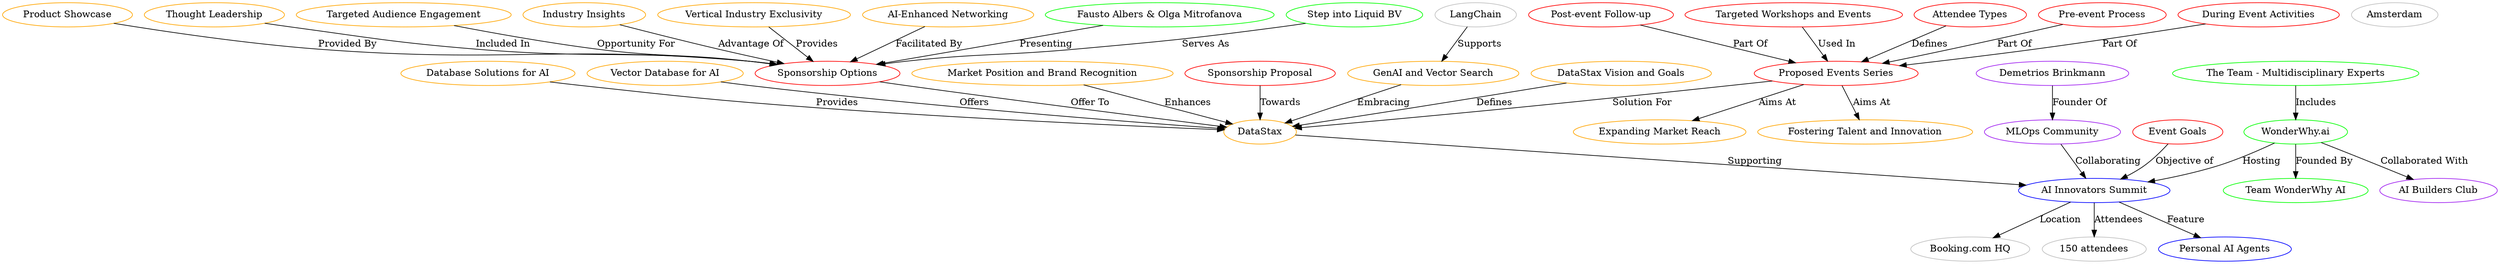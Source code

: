 // Knowledge Graph
digraph {
	1 [label="AI Innovators Summit" color=blue]
	2 [label=DataStax color=orange]
	3 [label="WonderWhy.ai" color=green]
	4 [label="MLOps Community" color=purple]
	5 [label="Event Goals" color=red]
	6 [label=Amsterdam color=gray]
	7 [label="Booking.com HQ" color=gray]
	8 [label="Team WonderWhy AI" color=green]
	9 [label="150 attendees" color=gray]
	10 [label="Personal AI Agents" color=blue]
	11 [label="Database Solutions for AI" color=orange]
	12 [label="Vector Database for AI" color=orange]
	13 [label=LangChain color=gray]
	14 [label="GenAI and Vector Search" color=orange]
	15 [label="DataStax Vision and Goals" color=orange]
	16 [label="Proposed Events Series" color=red]
	17 [label="Expanding Market Reach" color=orange]
	18 [label="Fostering Talent and Innovation" color=orange]
	19 [label="Targeted Workshops and Events" color=red]
	20 [label="Product Showcase" color=orange]
	21 [label="Thought Leadership" color=orange]
	22 [label="Targeted Audience Engagement" color=orange]
	23 [label="Industry Insights" color=orange]
	24 [label="Vertical Industry Exclusivity" color=orange]
	25 [label="AI-Enhanced Networking" color=orange]
	26 [label="Sponsorship Options" color=red]
	27 [label="Fausto Albers & Olga Mitrofanova" color=green]
	28 [label="Step into Liquid BV" color=green]
	29 [label="AI Builders Club" color=purple]
	30 [label="Market Position and Brand Recognition" color=orange]
	31 [label="Attendee Types" color=red]
	32 [label="Pre-event Process" color=red]
	33 [label="During Event Activities" color=red]
	34 [label="Post-event Follow-up" color=red]
	35 [label="Demetrios Brinkmann" color=purple]
	36 [label="The Team - Multidisciplinary Experts" color=green]
	37 [label="Sponsorship Proposal" color=red]
	2 -> 1 [label=Supporting color=black]
	3 -> 1 [label=Hosting color=black]
	4 -> 1 [label=Collaborating color=black]
	5 -> 1 [label="Objective of" color=black]
	1 -> 7 [label=Location color=black]
	1 -> 9 [label=Attendees color=black]
	1 -> 10 [label=Feature color=black]
	11 -> 2 [label=Provides color=black]
	12 -> 2 [label=Offers color=black]
	13 -> 14 [label=Supports color=black]
	14 -> 2 [label=Embracing color=black]
	15 -> 2 [label=Defines color=black]
	16 -> 2 [label="Solution For" color=black]
	16 -> 18 [label="Aims At" color=black]
	16 -> 17 [label="Aims At" color=black]
	19 -> 16 [label="Used In" color=black]
	20 -> 26 [label="Provided By" color=black]
	21 -> 26 [label="Included In" color=black]
	22 -> 26 [label="Opportunity For" color=black]
	23 -> 26 [label="Advantage Of" color=black]
	24 -> 26 [label=Provides color=black]
	25 -> 26 [label="Facilitated By" color=black]
	26 -> 2 [label="Offer To" color=black]
	27 -> 26 [label=Presenting color=black]
	28 -> 26 [label="Serves As" color=black]
	3 -> 29 [label="Collaborated With" color=black]
	30 -> 2 [label=Enhances color=black]
	31 -> 16 [label=Defines color=black]
	32 -> 16 [label="Part Of" color=black]
	33 -> 16 [label="Part Of" color=black]
	34 -> 16 [label="Part Of" color=black]
	3 -> 8 [label="Founded By" color=black]
	35 -> 4 [label="Founder Of" color=black]
	36 -> 3 [label=Includes color=black]
	37 -> 2 [label=Towards color=black]
}
